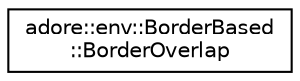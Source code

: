 digraph "Graphical Class Hierarchy"
{
 // LATEX_PDF_SIZE
  edge [fontname="Helvetica",fontsize="10",labelfontname="Helvetica",labelfontsize="10"];
  node [fontname="Helvetica",fontsize="10",shape=record];
  rankdir="LR";
  Node0 [label="adore::env::BorderBased\l::BorderOverlap",height=0.2,width=0.4,color="black", fillcolor="white", style="filled",URL="$structadore_1_1env_1_1BorderBased_1_1BorderOverlap.html",tooltip=" "];
}

